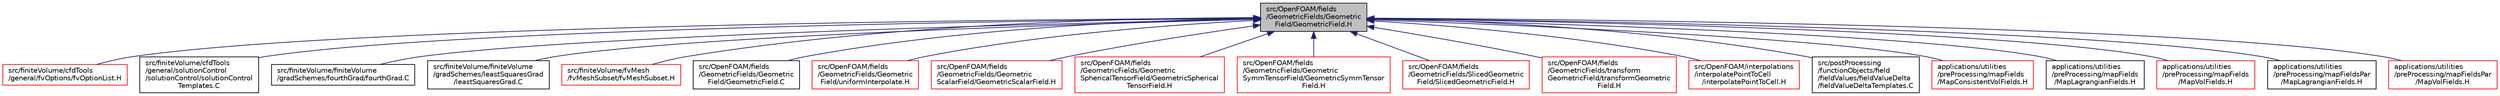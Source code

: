 digraph "src/OpenFOAM/fields/GeometricFields/GeometricField/GeometricField.H"
{
  bgcolor="transparent";
  edge [fontname="Helvetica",fontsize="10",labelfontname="Helvetica",labelfontsize="10"];
  node [fontname="Helvetica",fontsize="10",shape=record];
  Node1 [label="src/OpenFOAM/fields\l/GeometricFields/Geometric\lField/GeometricField.H",height=0.2,width=0.4,color="black", fillcolor="grey75", style="filled", fontcolor="black"];
  Node1 -> Node2 [dir="back",color="midnightblue",fontsize="10",style="solid",fontname="Helvetica"];
  Node2 [label="src/finiteVolume/cfdTools\l/general/fvOptions/fvOptionList.H",height=0.2,width=0.4,color="red",URL="$a05080.html"];
  Node1 -> Node3 [dir="back",color="midnightblue",fontsize="10",style="solid",fontname="Helvetica"];
  Node3 [label="src/finiteVolume/cfdTools\l/general/solutionControl\l/solutionControl/solutionControl\lTemplates.C",height=0.2,width=0.4,color="black",URL="$a05150.html"];
  Node1 -> Node4 [dir="back",color="midnightblue",fontsize="10",style="solid",fontname="Helvetica"];
  Node4 [label="src/finiteVolume/finiteVolume\l/gradSchemes/fourthGrad/fourthGrad.C",height=0.2,width=0.4,color="black",URL="$a05754.html"];
  Node1 -> Node5 [dir="back",color="midnightblue",fontsize="10",style="solid",fontname="Helvetica"];
  Node5 [label="src/finiteVolume/finiteVolume\l/gradSchemes/leastSquaresGrad\l/leastSquaresGrad.C",height=0.2,width=0.4,color="black",URL="$a05764.html"];
  Node1 -> Node6 [dir="back",color="midnightblue",fontsize="10",style="solid",fontname="Helvetica"];
  Node6 [label="src/finiteVolume/fvMesh\l/fvMeshSubset/fvMeshSubset.H",height=0.2,width=0.4,color="red",URL="$a05910.html"];
  Node1 -> Node7 [dir="back",color="midnightblue",fontsize="10",style="solid",fontname="Helvetica"];
  Node7 [label="src/OpenFOAM/fields\l/GeometricFields/Geometric\lField/GeometricField.C",height=0.2,width=0.4,color="black",URL="$a08043.html"];
  Node1 -> Node8 [dir="back",color="midnightblue",fontsize="10",style="solid",fontname="Helvetica"];
  Node8 [label="src/OpenFOAM/fields\l/GeometricFields/Geometric\lField/uniformInterpolate.H",height=0.2,width=0.4,color="red",URL="$a08054.html"];
  Node1 -> Node9 [dir="back",color="midnightblue",fontsize="10",style="solid",fontname="Helvetica"];
  Node9 [label="src/OpenFOAM/fields\l/GeometricFields/Geometric\lScalarField/GeometricScalarField.H",height=0.2,width=0.4,color="red",URL="$a08058.html",tooltip="Scalar specific part of the implementation of GeometricField. "];
  Node1 -> Node10 [dir="back",color="midnightblue",fontsize="10",style="solid",fontname="Helvetica"];
  Node10 [label="src/OpenFOAM/fields\l/GeometricFields/Geometric\lSphericalTensorField/GeometricSpherical\lTensorField.H",height=0.2,width=0.4,color="red",URL="$a08060.html",tooltip="SphericalTensor specific part of the implementation of GeometricField. "];
  Node1 -> Node11 [dir="back",color="midnightblue",fontsize="10",style="solid",fontname="Helvetica"];
  Node11 [label="src/OpenFOAM/fields\l/GeometricFields/Geometric\lSymmTensorField/GeometricSymmTensor\lField.H",height=0.2,width=0.4,color="red",URL="$a08062.html",tooltip="SymmTensor specific part of the implementation of GeometricField. "];
  Node1 -> Node12 [dir="back",color="midnightblue",fontsize="10",style="solid",fontname="Helvetica"];
  Node12 [label="src/OpenFOAM/fields\l/GeometricFields/SlicedGeometric\lField/SlicedGeometricField.H",height=0.2,width=0.4,color="red",URL="$a08071.html"];
  Node1 -> Node13 [dir="back",color="midnightblue",fontsize="10",style="solid",fontname="Helvetica"];
  Node13 [label="src/OpenFOAM/fields\l/GeometricFields/transform\lGeometricField/transformGeometric\lField.H",height=0.2,width=0.4,color="red",URL="$a08073.html",tooltip="Spatial transformation functions for FieldFields. "];
  Node1 -> Node14 [dir="back",color="midnightblue",fontsize="10",style="solid",fontname="Helvetica"];
  Node14 [label="src/OpenFOAM/interpolations\l/interpolatePointToCell\l/interpolatePointToCell.H",height=0.2,width=0.4,color="red",URL="$a08241.html",tooltip="Interpolates (averages) the vertex values to the cell center. "];
  Node1 -> Node15 [dir="back",color="midnightblue",fontsize="10",style="solid",fontname="Helvetica"];
  Node15 [label="src/postProcessing\l/functionObjects/field\l/fieldValues/fieldValueDelta\l/fieldValueDeltaTemplates.C",height=0.2,width=0.4,color="black",URL="$a09236.html"];
  Node1 -> Node16 [dir="back",color="midnightblue",fontsize="10",style="solid",fontname="Helvetica"];
  Node16 [label="applications/utilities\l/preProcessing/mapFields\l/MapConsistentVolFields.H",height=0.2,width=0.4,color="red",URL="$a04570.html"];
  Node1 -> Node17 [dir="back",color="midnightblue",fontsize="10",style="solid",fontname="Helvetica"];
  Node17 [label="applications/utilities\l/preProcessing/mapFields\l/MapLagrangianFields.H",height=0.2,width=0.4,color="black",URL="$a04576.html",tooltip="Gets the indices of (source)particles that have been appended to the target cloud and maps the lagran..."];
  Node1 -> Node18 [dir="back",color="midnightblue",fontsize="10",style="solid",fontname="Helvetica"];
  Node18 [label="applications/utilities\l/preProcessing/mapFields\l/MapVolFields.H",height=0.2,width=0.4,color="red",URL="$a04580.html"];
  Node1 -> Node19 [dir="back",color="midnightblue",fontsize="10",style="solid",fontname="Helvetica"];
  Node19 [label="applications/utilities\l/preProcessing/mapFieldsPar\l/MapLagrangianFields.H",height=0.2,width=0.4,color="black",URL="$a04577.html",tooltip="Gets the indices of (source)particles that have been appended to the target cloud and maps the lagran..."];
  Node1 -> Node20 [dir="back",color="midnightblue",fontsize="10",style="solid",fontname="Helvetica"];
  Node20 [label="applications/utilities\l/preProcessing/mapFieldsPar\l/MapVolFields.H",height=0.2,width=0.4,color="red",URL="$a04581.html"];
}
